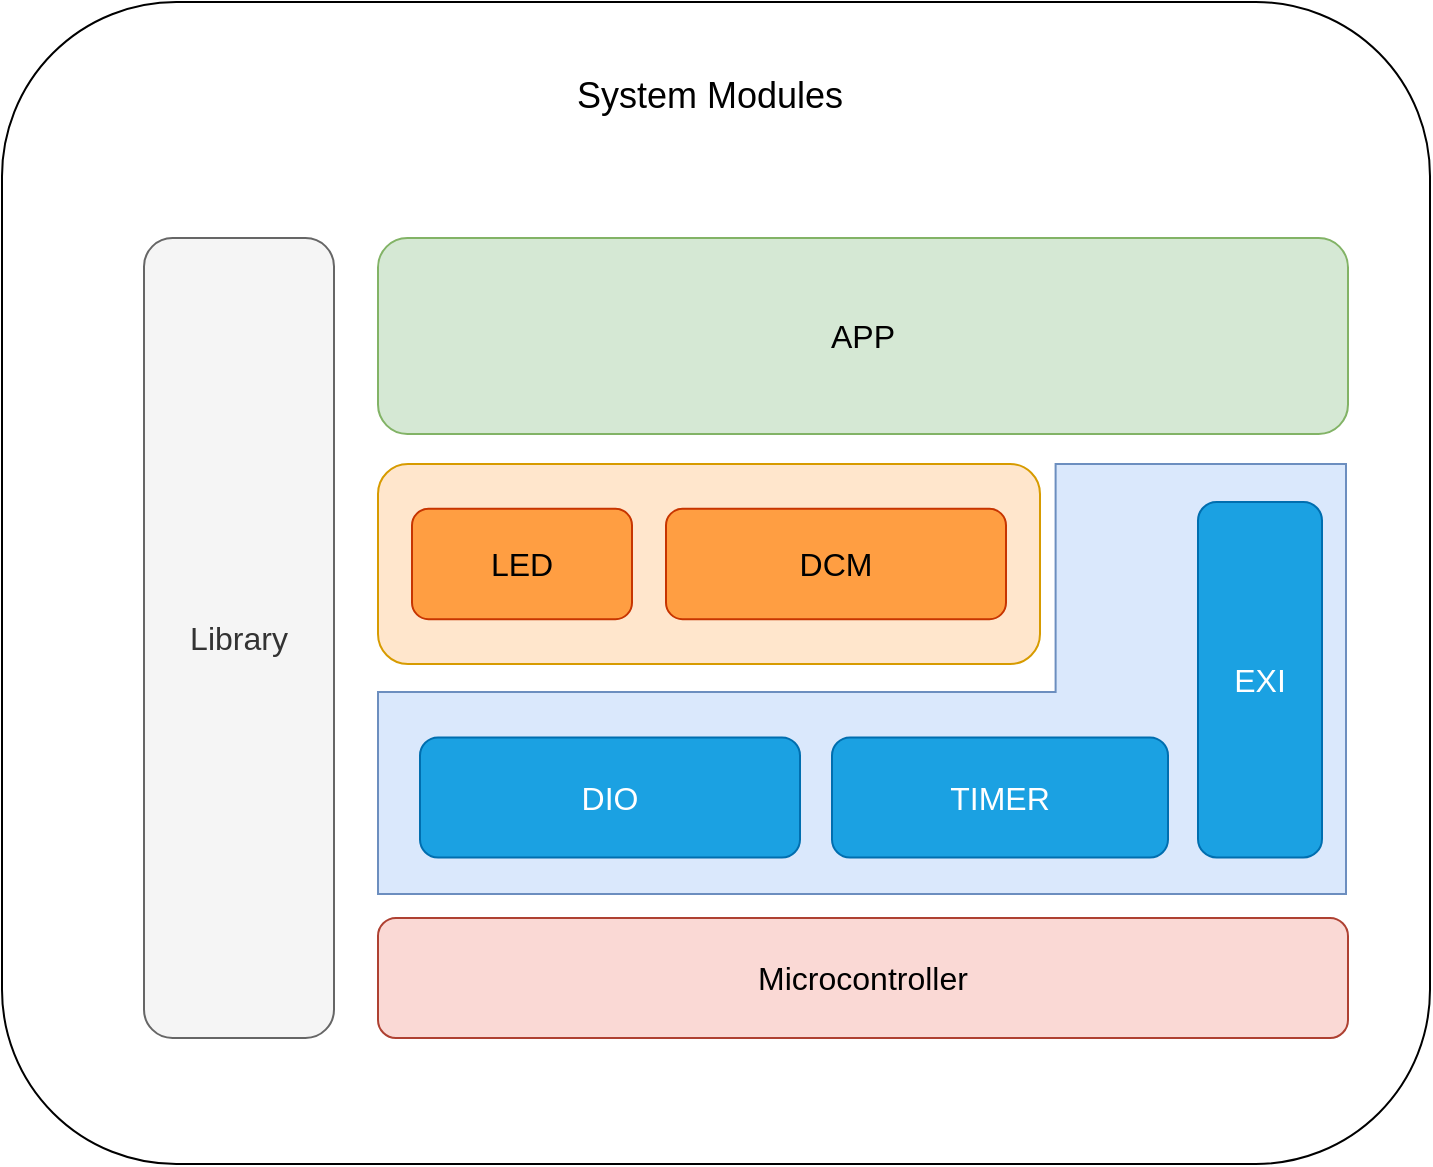 <mxfile version="21.1.2" type="device">
  <diagram name="Page-1" id="jOTbS239regMLlkqWPYL">
    <mxGraphModel dx="1218" dy="1686" grid="0" gridSize="10" guides="1" tooltips="1" connect="1" arrows="1" fold="1" page="0" pageScale="1" pageWidth="850" pageHeight="1100" math="0" shadow="0">
      <root>
        <mxCell id="0" />
        <mxCell id="1" parent="0" />
        <mxCell id="r6yLNoG1JKIrol4z2VNO-1" value="" style="rounded=1;whiteSpace=wrap;html=1;fontSize=16;" parent="1" vertex="1">
          <mxGeometry x="-176" y="-1006" width="714" height="581" as="geometry" />
        </mxCell>
        <mxCell id="r6yLNoG1JKIrol4z2VNO-3" value="" style="rounded=1;whiteSpace=wrap;html=1;fontSize=16;fillColor=#ffe6cc;strokeColor=#d79b00;" parent="1" vertex="1">
          <mxGeometry x="12" y="-775" width="331" height="100" as="geometry" />
        </mxCell>
        <mxCell id="r6yLNoG1JKIrol4z2VNO-4" value="APP" style="rounded=1;whiteSpace=wrap;html=1;fontSize=16;fillColor=#d5e8d4;strokeColor=#82b366;" parent="1" vertex="1">
          <mxGeometry x="12" y="-888" width="485" height="98" as="geometry" />
        </mxCell>
        <mxCell id="r6yLNoG1JKIrol4z2VNO-5" value="Library" style="rounded=1;whiteSpace=wrap;html=1;fontSize=16;fillColor=#f5f5f5;fontColor=#333333;strokeColor=#666666;" parent="1" vertex="1">
          <mxGeometry x="-105" y="-888" width="95" height="400" as="geometry" />
        </mxCell>
        <mxCell id="r6yLNoG1JKIrol4z2VNO-6" value="&lt;font style=&quot;font-size: 18px;&quot;&gt;System Modules&lt;/font&gt;" style="text;html=1;strokeColor=none;fillColor=none;align=center;verticalAlign=middle;whiteSpace=wrap;rounded=1;fontSize=16;" parent="1" vertex="1">
          <mxGeometry x="53" y="-974" width="250" height="30" as="geometry" />
        </mxCell>
        <mxCell id="r6yLNoG1JKIrol4z2VNO-7" value="Microcontroller" style="rounded=1;whiteSpace=wrap;html=1;fontSize=16;fillColor=#fad9d5;strokeColor=#ae4132;" parent="1" vertex="1">
          <mxGeometry x="12" y="-548" width="485" height="60" as="geometry" />
        </mxCell>
        <mxCell id="r6yLNoG1JKIrol4z2VNO-8" value="LED" style="rounded=1;whiteSpace=wrap;html=1;fontSize=16;fillColor=#ff9e42;fontColor=#000000;strokeColor=#C73500;" parent="1" vertex="1">
          <mxGeometry x="29" y="-752.62" width="110" height="55.25" as="geometry" />
        </mxCell>
        <mxCell id="r6yLNoG1JKIrol4z2VNO-11" value="DCM" style="rounded=1;whiteSpace=wrap;html=1;fontSize=16;fillColor=#ff9e42;fontColor=#000000;strokeColor=#C73500;" parent="1" vertex="1">
          <mxGeometry x="156" y="-752.63" width="170" height="55.25" as="geometry" />
        </mxCell>
        <mxCell id="r6yLNoG1JKIrol4z2VNO-16" style="edgeStyle=none;curved=1;rounded=1;orthogonalLoop=1;jettySize=auto;html=1;exitX=0.5;exitY=1;exitDx=0;exitDy=0;fontSize=12;startSize=8;endSize=8;" parent="1" edge="1">
          <mxGeometry relative="1" as="geometry">
            <mxPoint x="439" y="-684.5" as="sourcePoint" />
            <mxPoint x="439" y="-684.5" as="targetPoint" />
          </mxGeometry>
        </mxCell>
        <mxCell id="7r16tmTrZ8RSF3XwKWaC-8" value="" style="verticalLabelPosition=bottom;verticalAlign=top;html=1;shape=mxgraph.basic.polygon;polyCoords=[[0.7,0],[1,0],[1,0.25],[1,1],[0.75,1],[0,1],[0,0.53],[0.7,0.53]];polyline=0;fontSize=16;fillColor=#dae8fc;strokeColor=#6c8ebf;rounded=1;" vertex="1" parent="1">
          <mxGeometry x="12" y="-775" width="484" height="215" as="geometry" />
        </mxCell>
        <mxCell id="7r16tmTrZ8RSF3XwKWaC-10" value="TIMER" style="rounded=1;whiteSpace=wrap;html=1;fontSize=16;fillColor=#1ba1e2;fontColor=#ffffff;strokeColor=#006EAF;" vertex="1" parent="1">
          <mxGeometry x="239" y="-638.25" width="168" height="60" as="geometry" />
        </mxCell>
        <mxCell id="7r16tmTrZ8RSF3XwKWaC-11" value="DIO" style="rounded=1;whiteSpace=wrap;html=1;fontSize=16;fillColor=#1ba1e2;fontColor=#ffffff;strokeColor=#006EAF;" vertex="1" parent="1">
          <mxGeometry x="33" y="-638.25" width="190" height="60" as="geometry" />
        </mxCell>
        <mxCell id="7r16tmTrZ8RSF3XwKWaC-12" value="EXI" style="rounded=1;whiteSpace=wrap;html=1;fontSize=16;fillColor=#1ba1e2;fontColor=#ffffff;strokeColor=#006EAF;" vertex="1" parent="1">
          <mxGeometry x="422" y="-756" width="62" height="177.75" as="geometry" />
        </mxCell>
      </root>
    </mxGraphModel>
  </diagram>
</mxfile>
